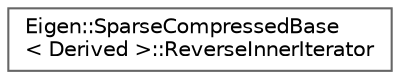digraph "Graphical Class Hierarchy"
{
 // LATEX_PDF_SIZE
  bgcolor="transparent";
  edge [fontname=Helvetica,fontsize=10,labelfontname=Helvetica,labelfontsize=10];
  node [fontname=Helvetica,fontsize=10,shape=box,height=0.2,width=0.4];
  rankdir="LR";
  Node0 [id="Node000000",label="Eigen::SparseCompressedBase\l\< Derived \>::ReverseInnerIterator",height=0.2,width=0.4,color="grey40", fillcolor="white", style="filled",URL="$classEigen_1_1SparseCompressedBase_1_1ReverseInnerIterator.html",tooltip=" "];
}
